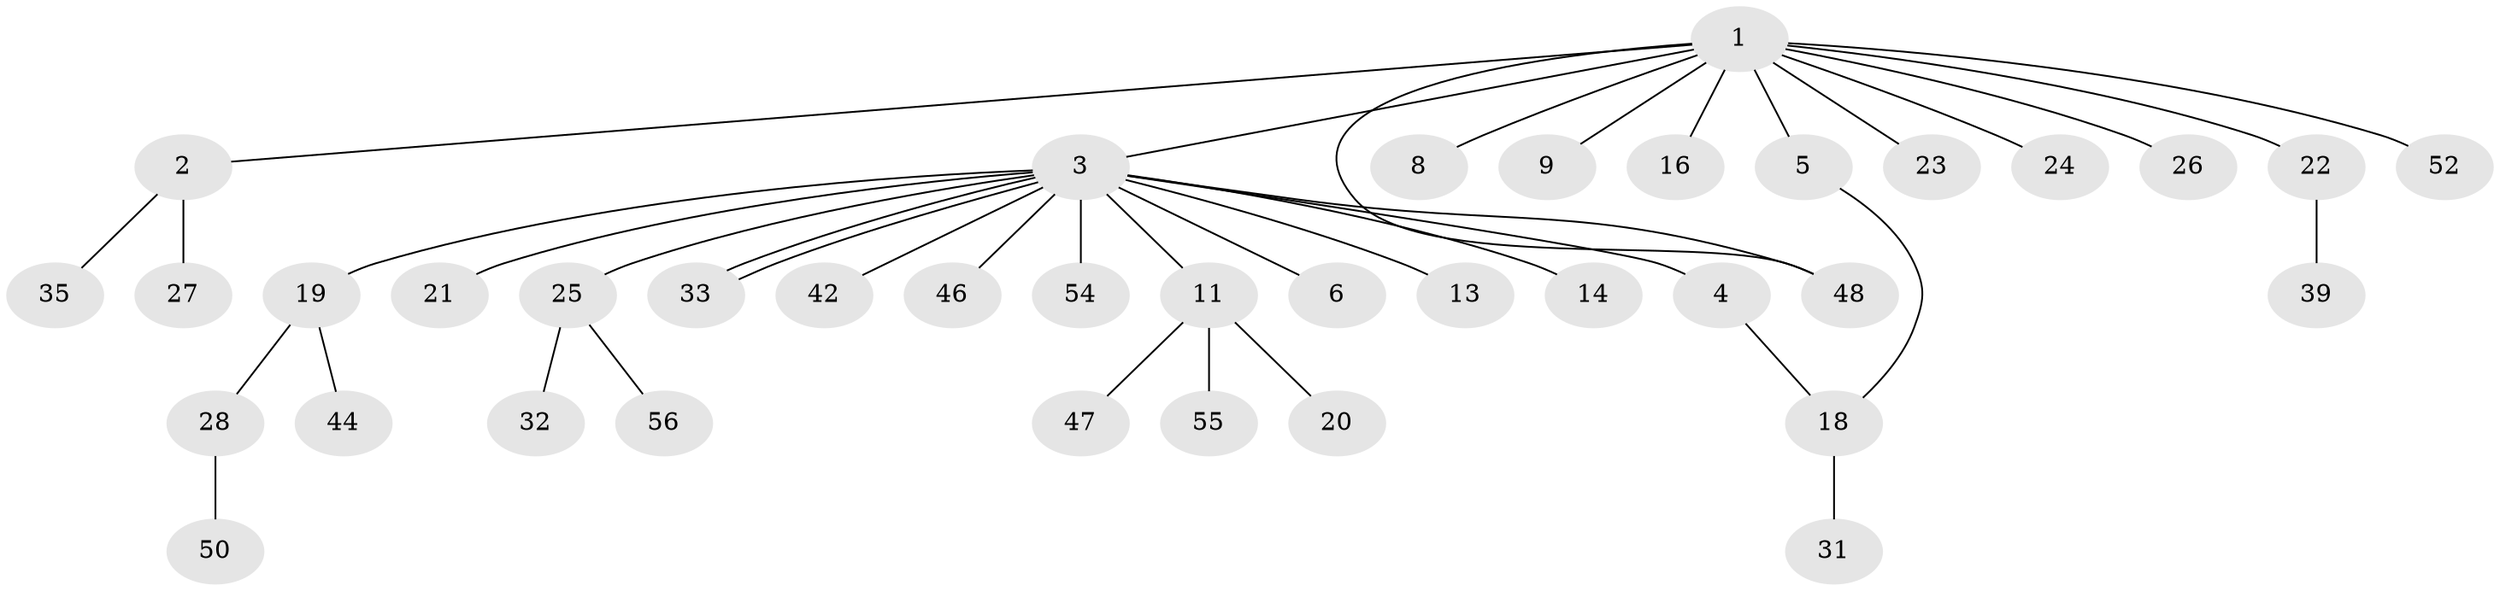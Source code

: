 // Generated by graph-tools (version 1.1) at 2025/52/02/27/25 19:52:00]
// undirected, 38 vertices, 40 edges
graph export_dot {
graph [start="1"]
  node [color=gray90,style=filled];
  1 [super="+36"];
  2 [super="+15"];
  3 [super="+17"];
  4 [super="+12"];
  5 [super="+7"];
  6;
  8 [super="+10"];
  9;
  11 [super="+40"];
  13 [super="+29"];
  14;
  16;
  18 [super="+30"];
  19 [super="+34"];
  20;
  21;
  22 [super="+45"];
  23 [super="+53"];
  24 [super="+43"];
  25 [super="+38"];
  26;
  27 [super="+37"];
  28 [super="+41"];
  31 [super="+51"];
  32;
  33;
  35;
  39 [super="+49"];
  42;
  44;
  46;
  47;
  48;
  50;
  52;
  54;
  55;
  56;
  1 -- 2;
  1 -- 3;
  1 -- 5;
  1 -- 8;
  1 -- 9;
  1 -- 16;
  1 -- 22;
  1 -- 23;
  1 -- 24;
  1 -- 26;
  1 -- 48;
  1 -- 52;
  2 -- 27;
  2 -- 35;
  3 -- 4;
  3 -- 6;
  3 -- 11;
  3 -- 13;
  3 -- 14;
  3 -- 19;
  3 -- 33;
  3 -- 33;
  3 -- 42;
  3 -- 46;
  3 -- 48;
  3 -- 54;
  3 -- 25;
  3 -- 21;
  4 -- 18;
  5 -- 18;
  11 -- 20;
  11 -- 47;
  11 -- 55;
  18 -- 31;
  19 -- 28;
  19 -- 44;
  22 -- 39;
  25 -- 32;
  25 -- 56;
  28 -- 50;
}
